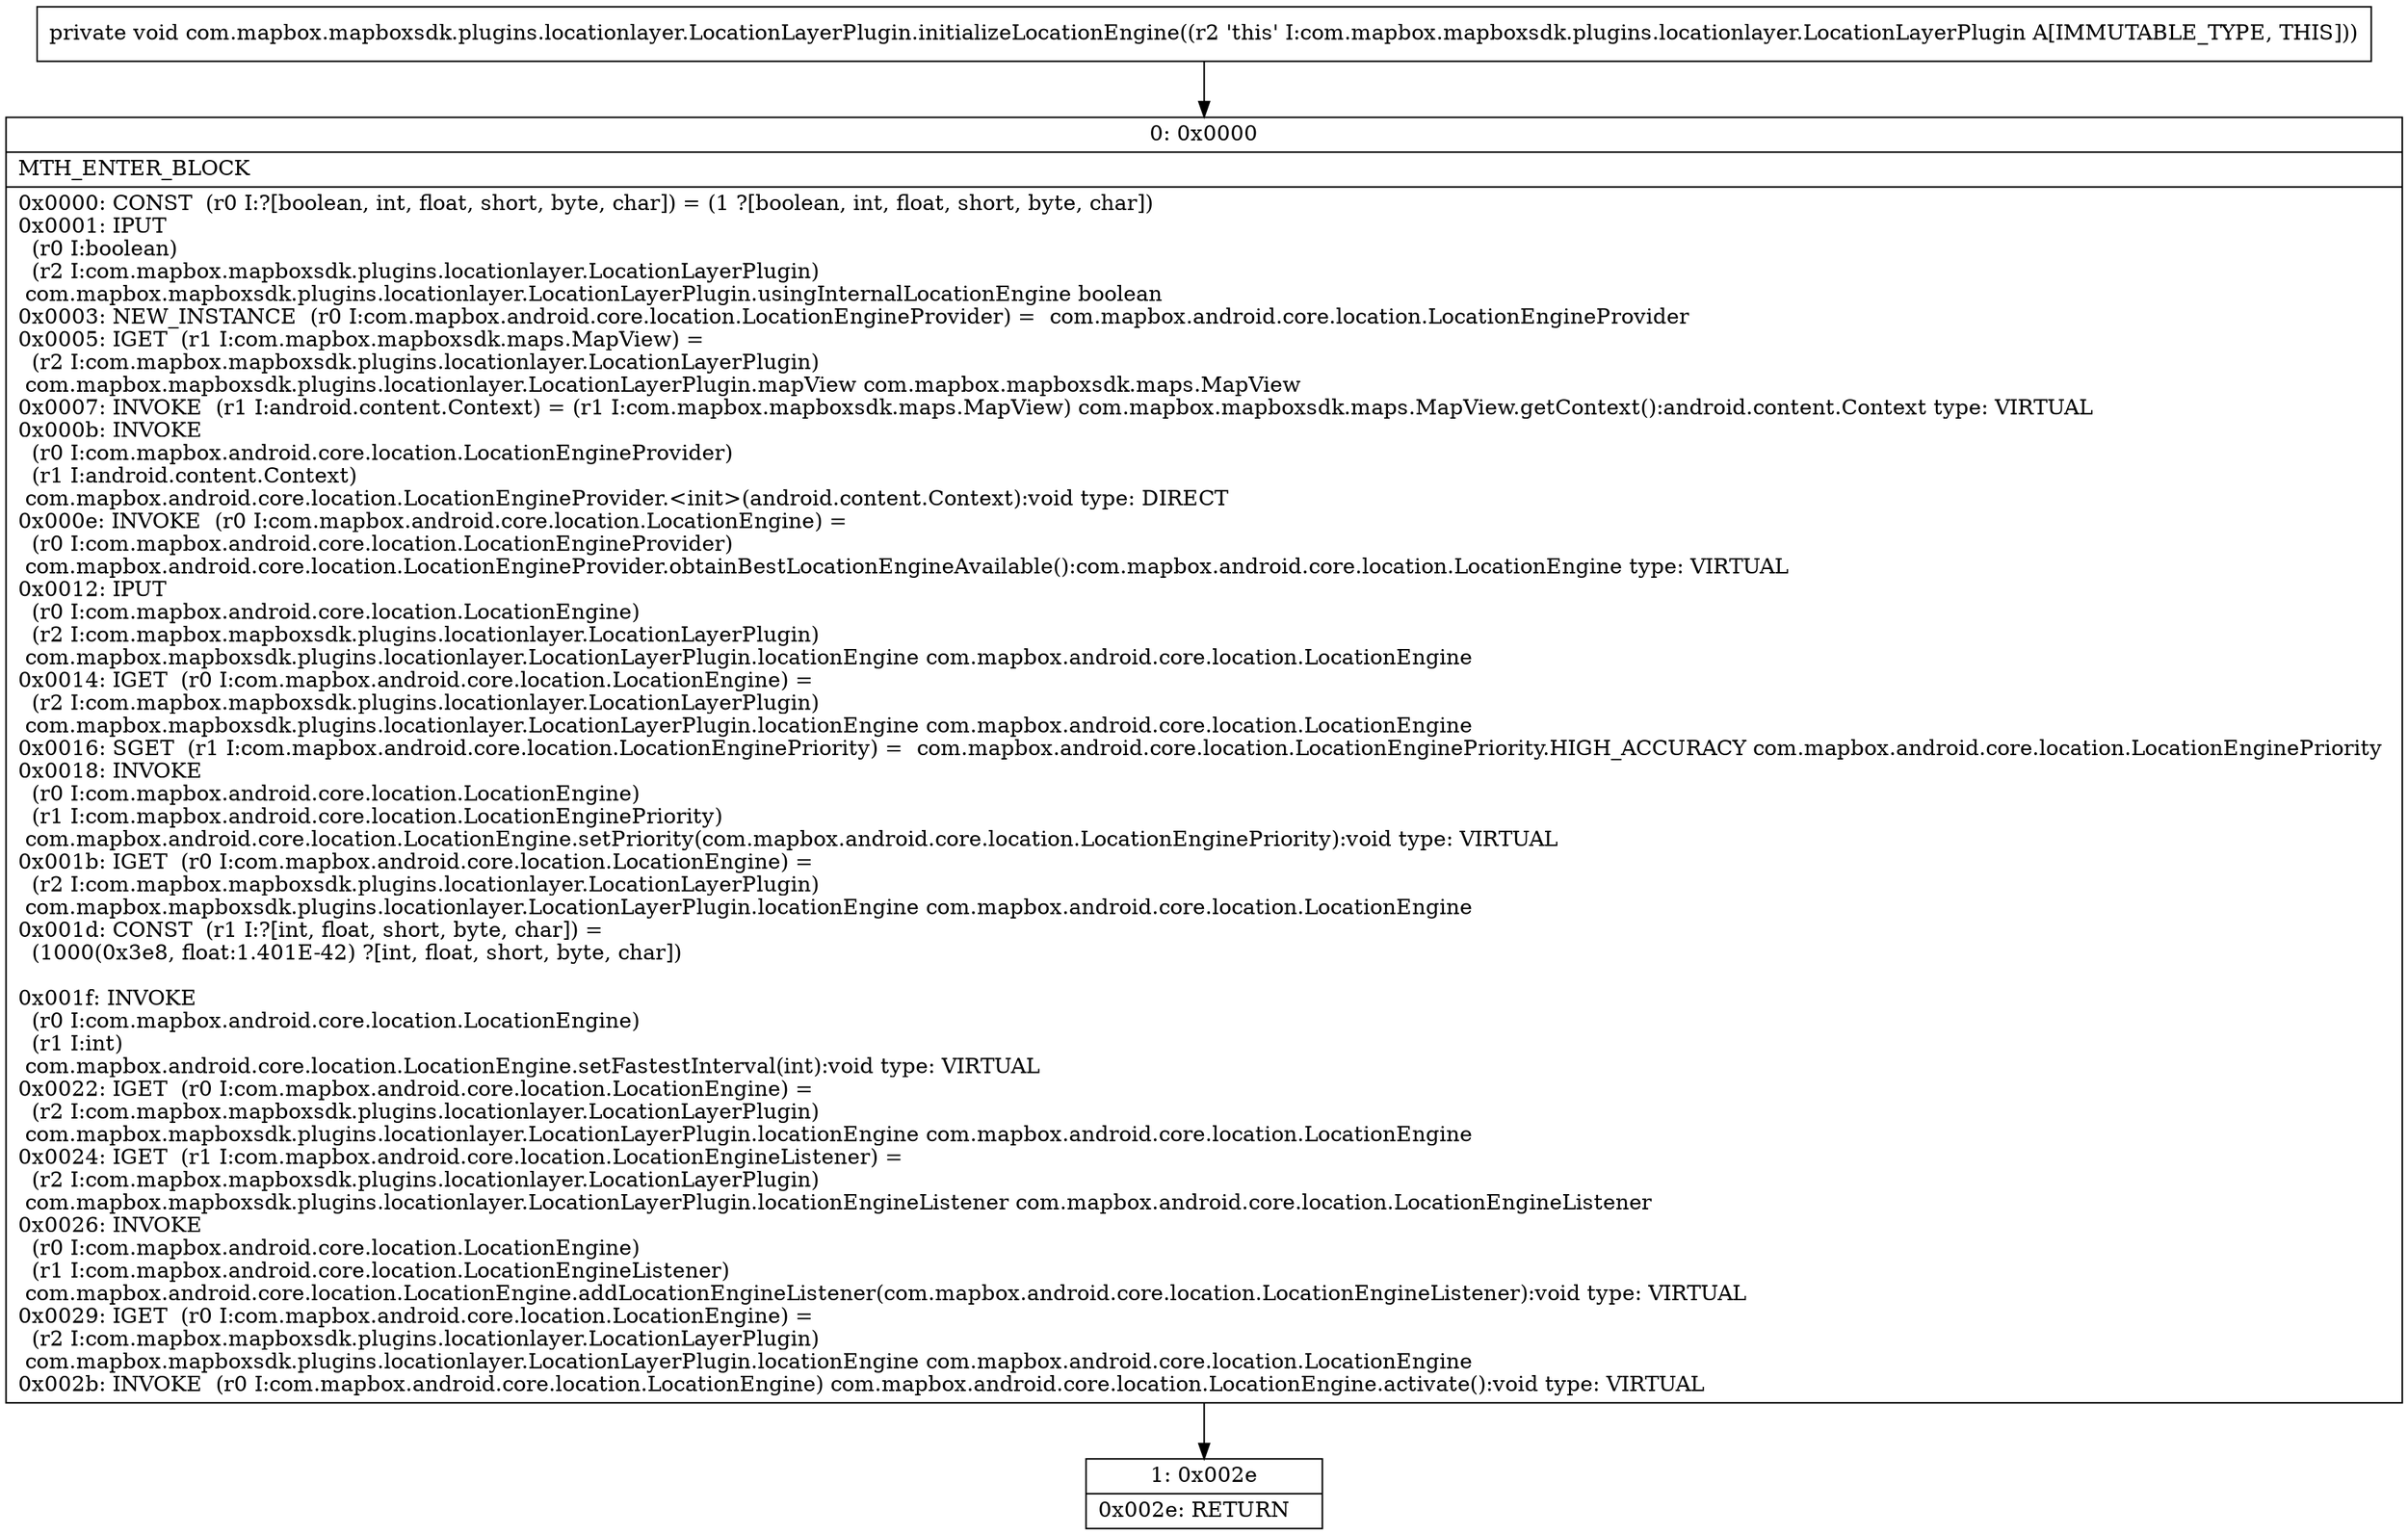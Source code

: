 digraph "CFG forcom.mapbox.mapboxsdk.plugins.locationlayer.LocationLayerPlugin.initializeLocationEngine()V" {
Node_0 [shape=record,label="{0\:\ 0x0000|MTH_ENTER_BLOCK\l|0x0000: CONST  (r0 I:?[boolean, int, float, short, byte, char]) = (1 ?[boolean, int, float, short, byte, char]) \l0x0001: IPUT  \l  (r0 I:boolean)\l  (r2 I:com.mapbox.mapboxsdk.plugins.locationlayer.LocationLayerPlugin)\l com.mapbox.mapboxsdk.plugins.locationlayer.LocationLayerPlugin.usingInternalLocationEngine boolean \l0x0003: NEW_INSTANCE  (r0 I:com.mapbox.android.core.location.LocationEngineProvider) =  com.mapbox.android.core.location.LocationEngineProvider \l0x0005: IGET  (r1 I:com.mapbox.mapboxsdk.maps.MapView) = \l  (r2 I:com.mapbox.mapboxsdk.plugins.locationlayer.LocationLayerPlugin)\l com.mapbox.mapboxsdk.plugins.locationlayer.LocationLayerPlugin.mapView com.mapbox.mapboxsdk.maps.MapView \l0x0007: INVOKE  (r1 I:android.content.Context) = (r1 I:com.mapbox.mapboxsdk.maps.MapView) com.mapbox.mapboxsdk.maps.MapView.getContext():android.content.Context type: VIRTUAL \l0x000b: INVOKE  \l  (r0 I:com.mapbox.android.core.location.LocationEngineProvider)\l  (r1 I:android.content.Context)\l com.mapbox.android.core.location.LocationEngineProvider.\<init\>(android.content.Context):void type: DIRECT \l0x000e: INVOKE  (r0 I:com.mapbox.android.core.location.LocationEngine) = \l  (r0 I:com.mapbox.android.core.location.LocationEngineProvider)\l com.mapbox.android.core.location.LocationEngineProvider.obtainBestLocationEngineAvailable():com.mapbox.android.core.location.LocationEngine type: VIRTUAL \l0x0012: IPUT  \l  (r0 I:com.mapbox.android.core.location.LocationEngine)\l  (r2 I:com.mapbox.mapboxsdk.plugins.locationlayer.LocationLayerPlugin)\l com.mapbox.mapboxsdk.plugins.locationlayer.LocationLayerPlugin.locationEngine com.mapbox.android.core.location.LocationEngine \l0x0014: IGET  (r0 I:com.mapbox.android.core.location.LocationEngine) = \l  (r2 I:com.mapbox.mapboxsdk.plugins.locationlayer.LocationLayerPlugin)\l com.mapbox.mapboxsdk.plugins.locationlayer.LocationLayerPlugin.locationEngine com.mapbox.android.core.location.LocationEngine \l0x0016: SGET  (r1 I:com.mapbox.android.core.location.LocationEnginePriority) =  com.mapbox.android.core.location.LocationEnginePriority.HIGH_ACCURACY com.mapbox.android.core.location.LocationEnginePriority \l0x0018: INVOKE  \l  (r0 I:com.mapbox.android.core.location.LocationEngine)\l  (r1 I:com.mapbox.android.core.location.LocationEnginePriority)\l com.mapbox.android.core.location.LocationEngine.setPriority(com.mapbox.android.core.location.LocationEnginePriority):void type: VIRTUAL \l0x001b: IGET  (r0 I:com.mapbox.android.core.location.LocationEngine) = \l  (r2 I:com.mapbox.mapboxsdk.plugins.locationlayer.LocationLayerPlugin)\l com.mapbox.mapboxsdk.plugins.locationlayer.LocationLayerPlugin.locationEngine com.mapbox.android.core.location.LocationEngine \l0x001d: CONST  (r1 I:?[int, float, short, byte, char]) = \l  (1000(0x3e8, float:1.401E\-42) ?[int, float, short, byte, char])\l \l0x001f: INVOKE  \l  (r0 I:com.mapbox.android.core.location.LocationEngine)\l  (r1 I:int)\l com.mapbox.android.core.location.LocationEngine.setFastestInterval(int):void type: VIRTUAL \l0x0022: IGET  (r0 I:com.mapbox.android.core.location.LocationEngine) = \l  (r2 I:com.mapbox.mapboxsdk.plugins.locationlayer.LocationLayerPlugin)\l com.mapbox.mapboxsdk.plugins.locationlayer.LocationLayerPlugin.locationEngine com.mapbox.android.core.location.LocationEngine \l0x0024: IGET  (r1 I:com.mapbox.android.core.location.LocationEngineListener) = \l  (r2 I:com.mapbox.mapboxsdk.plugins.locationlayer.LocationLayerPlugin)\l com.mapbox.mapboxsdk.plugins.locationlayer.LocationLayerPlugin.locationEngineListener com.mapbox.android.core.location.LocationEngineListener \l0x0026: INVOKE  \l  (r0 I:com.mapbox.android.core.location.LocationEngine)\l  (r1 I:com.mapbox.android.core.location.LocationEngineListener)\l com.mapbox.android.core.location.LocationEngine.addLocationEngineListener(com.mapbox.android.core.location.LocationEngineListener):void type: VIRTUAL \l0x0029: IGET  (r0 I:com.mapbox.android.core.location.LocationEngine) = \l  (r2 I:com.mapbox.mapboxsdk.plugins.locationlayer.LocationLayerPlugin)\l com.mapbox.mapboxsdk.plugins.locationlayer.LocationLayerPlugin.locationEngine com.mapbox.android.core.location.LocationEngine \l0x002b: INVOKE  (r0 I:com.mapbox.android.core.location.LocationEngine) com.mapbox.android.core.location.LocationEngine.activate():void type: VIRTUAL \l}"];
Node_1 [shape=record,label="{1\:\ 0x002e|0x002e: RETURN   \l}"];
MethodNode[shape=record,label="{private void com.mapbox.mapboxsdk.plugins.locationlayer.LocationLayerPlugin.initializeLocationEngine((r2 'this' I:com.mapbox.mapboxsdk.plugins.locationlayer.LocationLayerPlugin A[IMMUTABLE_TYPE, THIS])) }"];
MethodNode -> Node_0;
Node_0 -> Node_1;
}

